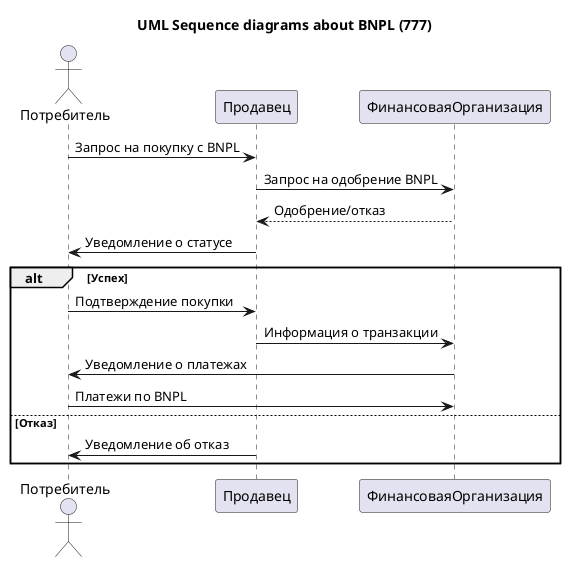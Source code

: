 @startuml
title "UML Sequence diagrams about BNPL (777)"
    actor Потребитель
    participant Продавец
    participant ФинансоваяОрганизация

    Потребитель->Продавец: Запрос на покупку с BNPL
    Продавец->ФинансоваяОрганизация: Запрос на одобрение BNPL
    ФинансоваяОрганизация-->Продавец: Одобрение/отказ
    Продавец->Потребитель: Уведомление о статусе

    alt Успех
        Потребитель->Продавец: Подтверждение покупки
        Продавец->ФинансоваяОрганизация: Информация о транзакции
        ФинансоваяОрганизация->Потребитель: Уведомление о платежах
        Потребитель->ФинансоваяОрганизация: Платежи по BNPL
    else Отказ
        Продавец->Потребитель: Уведомление об отказ
    end
    
@enduml
